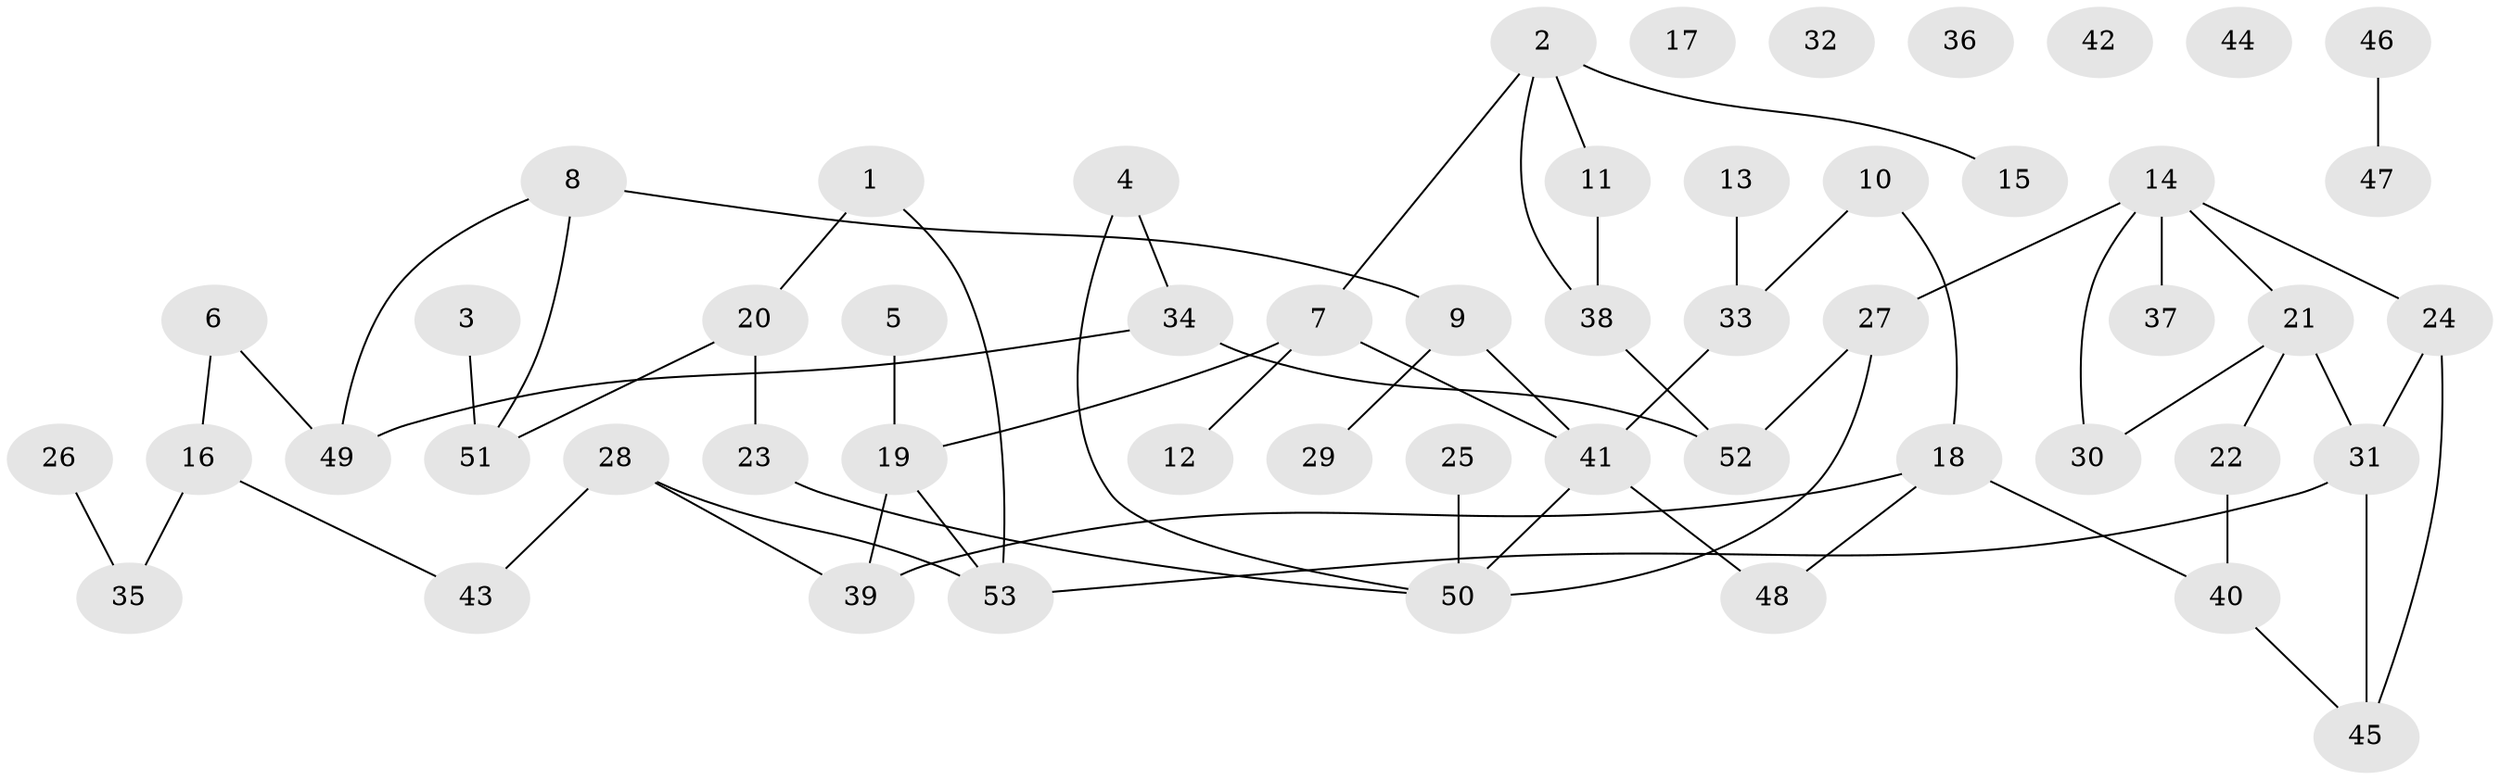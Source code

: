 // coarse degree distribution, {3: 0.28125, 5: 0.125, 2: 0.15625, 4: 0.15625, 1: 0.28125}
// Generated by graph-tools (version 1.1) at 2025/48/03/04/25 22:48:28]
// undirected, 53 vertices, 62 edges
graph export_dot {
  node [color=gray90,style=filled];
  1;
  2;
  3;
  4;
  5;
  6;
  7;
  8;
  9;
  10;
  11;
  12;
  13;
  14;
  15;
  16;
  17;
  18;
  19;
  20;
  21;
  22;
  23;
  24;
  25;
  26;
  27;
  28;
  29;
  30;
  31;
  32;
  33;
  34;
  35;
  36;
  37;
  38;
  39;
  40;
  41;
  42;
  43;
  44;
  45;
  46;
  47;
  48;
  49;
  50;
  51;
  52;
  53;
  1 -- 20;
  1 -- 53;
  2 -- 7;
  2 -- 11;
  2 -- 15;
  2 -- 38;
  3 -- 51;
  4 -- 34;
  4 -- 50;
  5 -- 19;
  6 -- 16;
  6 -- 49;
  7 -- 12;
  7 -- 19;
  7 -- 41;
  8 -- 9;
  8 -- 49;
  8 -- 51;
  9 -- 29;
  9 -- 41;
  10 -- 18;
  10 -- 33;
  11 -- 38;
  13 -- 33;
  14 -- 21;
  14 -- 24;
  14 -- 27;
  14 -- 30;
  14 -- 37;
  16 -- 35;
  16 -- 43;
  18 -- 39;
  18 -- 40;
  18 -- 48;
  19 -- 39;
  19 -- 53;
  20 -- 23;
  20 -- 51;
  21 -- 22;
  21 -- 30;
  21 -- 31;
  22 -- 40;
  23 -- 50;
  24 -- 31;
  24 -- 45;
  25 -- 50;
  26 -- 35;
  27 -- 50;
  27 -- 52;
  28 -- 39;
  28 -- 43;
  28 -- 53;
  31 -- 45;
  31 -- 53;
  33 -- 41;
  34 -- 49;
  34 -- 52;
  38 -- 52;
  40 -- 45;
  41 -- 48;
  41 -- 50;
  46 -- 47;
}
